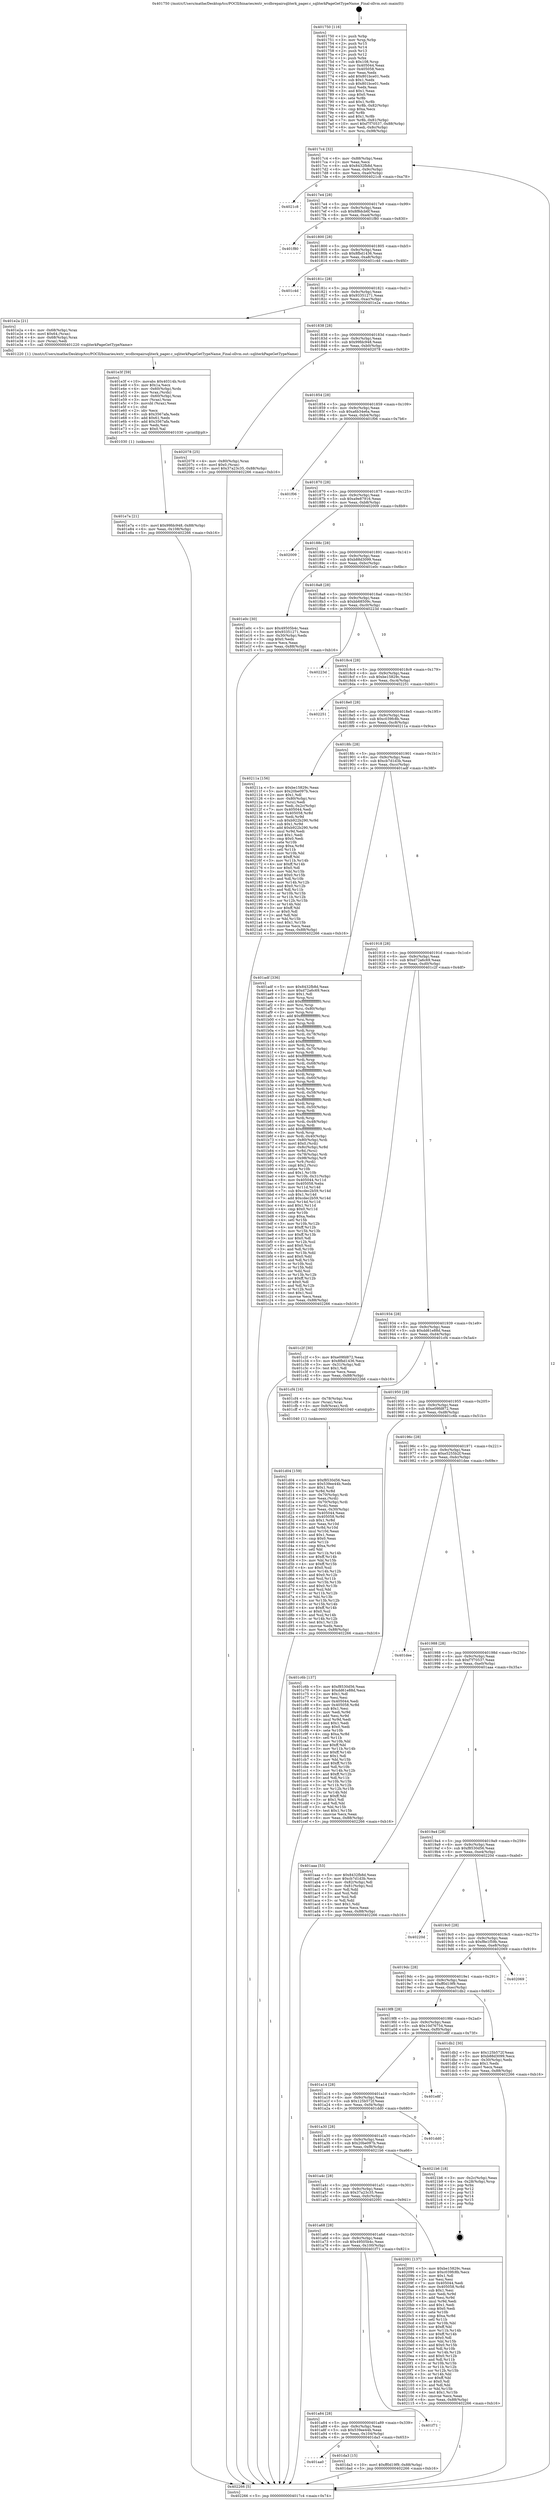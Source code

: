 digraph "0x401750" {
  label = "0x401750 (/mnt/c/Users/mathe/Desktop/tcc/POCII/binaries/extr_wcdbrepairsqliterk_pager.c_sqliterkPageGetTypeName_Final-ollvm.out::main(0))"
  labelloc = "t"
  node[shape=record]

  Entry [label="",width=0.3,height=0.3,shape=circle,fillcolor=black,style=filled]
  "0x4017c4" [label="{
     0x4017c4 [32]\l
     | [instrs]\l
     &nbsp;&nbsp;0x4017c4 \<+6\>: mov -0x88(%rbp),%eax\l
     &nbsp;&nbsp;0x4017ca \<+2\>: mov %eax,%ecx\l
     &nbsp;&nbsp;0x4017cc \<+6\>: sub $0x8432fb8d,%ecx\l
     &nbsp;&nbsp;0x4017d2 \<+6\>: mov %eax,-0x9c(%rbp)\l
     &nbsp;&nbsp;0x4017d8 \<+6\>: mov %ecx,-0xa0(%rbp)\l
     &nbsp;&nbsp;0x4017de \<+6\>: je 00000000004021c8 \<main+0xa78\>\l
  }"]
  "0x4021c8" [label="{
     0x4021c8\l
  }", style=dashed]
  "0x4017e4" [label="{
     0x4017e4 [28]\l
     | [instrs]\l
     &nbsp;&nbsp;0x4017e4 \<+5\>: jmp 00000000004017e9 \<main+0x99\>\l
     &nbsp;&nbsp;0x4017e9 \<+6\>: mov -0x9c(%rbp),%eax\l
     &nbsp;&nbsp;0x4017ef \<+5\>: sub $0x8f8dcb6f,%eax\l
     &nbsp;&nbsp;0x4017f4 \<+6\>: mov %eax,-0xa4(%rbp)\l
     &nbsp;&nbsp;0x4017fa \<+6\>: je 0000000000401f80 \<main+0x830\>\l
  }"]
  Exit [label="",width=0.3,height=0.3,shape=circle,fillcolor=black,style=filled,peripheries=2]
  "0x401f80" [label="{
     0x401f80\l
  }", style=dashed]
  "0x401800" [label="{
     0x401800 [28]\l
     | [instrs]\l
     &nbsp;&nbsp;0x401800 \<+5\>: jmp 0000000000401805 \<main+0xb5\>\l
     &nbsp;&nbsp;0x401805 \<+6\>: mov -0x9c(%rbp),%eax\l
     &nbsp;&nbsp;0x40180b \<+5\>: sub $0x8fbd1436,%eax\l
     &nbsp;&nbsp;0x401810 \<+6\>: mov %eax,-0xa8(%rbp)\l
     &nbsp;&nbsp;0x401816 \<+6\>: je 0000000000401c4d \<main+0x4fd\>\l
  }"]
  "0x401e7a" [label="{
     0x401e7a [21]\l
     | [instrs]\l
     &nbsp;&nbsp;0x401e7a \<+10\>: movl $0x99fdc948,-0x88(%rbp)\l
     &nbsp;&nbsp;0x401e84 \<+6\>: mov %eax,-0x108(%rbp)\l
     &nbsp;&nbsp;0x401e8a \<+5\>: jmp 0000000000402266 \<main+0xb16\>\l
  }"]
  "0x401c4d" [label="{
     0x401c4d\l
  }", style=dashed]
  "0x40181c" [label="{
     0x40181c [28]\l
     | [instrs]\l
     &nbsp;&nbsp;0x40181c \<+5\>: jmp 0000000000401821 \<main+0xd1\>\l
     &nbsp;&nbsp;0x401821 \<+6\>: mov -0x9c(%rbp),%eax\l
     &nbsp;&nbsp;0x401827 \<+5\>: sub $0x93351271,%eax\l
     &nbsp;&nbsp;0x40182c \<+6\>: mov %eax,-0xac(%rbp)\l
     &nbsp;&nbsp;0x401832 \<+6\>: je 0000000000401e2a \<main+0x6da\>\l
  }"]
  "0x401e3f" [label="{
     0x401e3f [59]\l
     | [instrs]\l
     &nbsp;&nbsp;0x401e3f \<+10\>: movabs $0x40314b,%rdi\l
     &nbsp;&nbsp;0x401e49 \<+5\>: mov $0x1a,%ecx\l
     &nbsp;&nbsp;0x401e4e \<+4\>: mov -0x60(%rbp),%rdx\l
     &nbsp;&nbsp;0x401e52 \<+3\>: mov %rax,(%rdx)\l
     &nbsp;&nbsp;0x401e55 \<+4\>: mov -0x60(%rbp),%rax\l
     &nbsp;&nbsp;0x401e59 \<+3\>: mov (%rax),%rax\l
     &nbsp;&nbsp;0x401e5c \<+3\>: movsbl (%rax),%eax\l
     &nbsp;&nbsp;0x401e5f \<+1\>: cltd\l
     &nbsp;&nbsp;0x401e60 \<+2\>: idiv %ecx\l
     &nbsp;&nbsp;0x401e62 \<+6\>: sub $0x3567afa,%edx\l
     &nbsp;&nbsp;0x401e68 \<+3\>: add $0x61,%edx\l
     &nbsp;&nbsp;0x401e6b \<+6\>: add $0x3567afa,%edx\l
     &nbsp;&nbsp;0x401e71 \<+2\>: mov %edx,%esi\l
     &nbsp;&nbsp;0x401e73 \<+2\>: mov $0x0,%al\l
     &nbsp;&nbsp;0x401e75 \<+5\>: call 0000000000401030 \<printf@plt\>\l
     | [calls]\l
     &nbsp;&nbsp;0x401030 \{1\} (unknown)\l
  }"]
  "0x401e2a" [label="{
     0x401e2a [21]\l
     | [instrs]\l
     &nbsp;&nbsp;0x401e2a \<+4\>: mov -0x68(%rbp),%rax\l
     &nbsp;&nbsp;0x401e2e \<+6\>: movl $0x64,(%rax)\l
     &nbsp;&nbsp;0x401e34 \<+4\>: mov -0x68(%rbp),%rax\l
     &nbsp;&nbsp;0x401e38 \<+2\>: mov (%rax),%edi\l
     &nbsp;&nbsp;0x401e3a \<+5\>: call 0000000000401220 \<sqliterkPageGetTypeName\>\l
     | [calls]\l
     &nbsp;&nbsp;0x401220 \{1\} (/mnt/c/Users/mathe/Desktop/tcc/POCII/binaries/extr_wcdbrepairsqliterk_pager.c_sqliterkPageGetTypeName_Final-ollvm.out::sqliterkPageGetTypeName)\l
  }"]
  "0x401838" [label="{
     0x401838 [28]\l
     | [instrs]\l
     &nbsp;&nbsp;0x401838 \<+5\>: jmp 000000000040183d \<main+0xed\>\l
     &nbsp;&nbsp;0x40183d \<+6\>: mov -0x9c(%rbp),%eax\l
     &nbsp;&nbsp;0x401843 \<+5\>: sub $0x99fdc948,%eax\l
     &nbsp;&nbsp;0x401848 \<+6\>: mov %eax,-0xb0(%rbp)\l
     &nbsp;&nbsp;0x40184e \<+6\>: je 0000000000402078 \<main+0x928\>\l
  }"]
  "0x401aa0" [label="{
     0x401aa0\l
  }", style=dashed]
  "0x402078" [label="{
     0x402078 [25]\l
     | [instrs]\l
     &nbsp;&nbsp;0x402078 \<+4\>: mov -0x80(%rbp),%rax\l
     &nbsp;&nbsp;0x40207c \<+6\>: movl $0x0,(%rax)\l
     &nbsp;&nbsp;0x402082 \<+10\>: movl $0x37a23c35,-0x88(%rbp)\l
     &nbsp;&nbsp;0x40208c \<+5\>: jmp 0000000000402266 \<main+0xb16\>\l
  }"]
  "0x401854" [label="{
     0x401854 [28]\l
     | [instrs]\l
     &nbsp;&nbsp;0x401854 \<+5\>: jmp 0000000000401859 \<main+0x109\>\l
     &nbsp;&nbsp;0x401859 \<+6\>: mov -0x9c(%rbp),%eax\l
     &nbsp;&nbsp;0x40185f \<+5\>: sub $0xa6b34e6a,%eax\l
     &nbsp;&nbsp;0x401864 \<+6\>: mov %eax,-0xb4(%rbp)\l
     &nbsp;&nbsp;0x40186a \<+6\>: je 0000000000401f06 \<main+0x7b6\>\l
  }"]
  "0x401da3" [label="{
     0x401da3 [15]\l
     | [instrs]\l
     &nbsp;&nbsp;0x401da3 \<+10\>: movl $0xff0d19f9,-0x88(%rbp)\l
     &nbsp;&nbsp;0x401dad \<+5\>: jmp 0000000000402266 \<main+0xb16\>\l
  }"]
  "0x401f06" [label="{
     0x401f06\l
  }", style=dashed]
  "0x401870" [label="{
     0x401870 [28]\l
     | [instrs]\l
     &nbsp;&nbsp;0x401870 \<+5\>: jmp 0000000000401875 \<main+0x125\>\l
     &nbsp;&nbsp;0x401875 \<+6\>: mov -0x9c(%rbp),%eax\l
     &nbsp;&nbsp;0x40187b \<+5\>: sub $0xa9e87916,%eax\l
     &nbsp;&nbsp;0x401880 \<+6\>: mov %eax,-0xb8(%rbp)\l
     &nbsp;&nbsp;0x401886 \<+6\>: je 0000000000402009 \<main+0x8b9\>\l
  }"]
  "0x401a84" [label="{
     0x401a84 [28]\l
     | [instrs]\l
     &nbsp;&nbsp;0x401a84 \<+5\>: jmp 0000000000401a89 \<main+0x339\>\l
     &nbsp;&nbsp;0x401a89 \<+6\>: mov -0x9c(%rbp),%eax\l
     &nbsp;&nbsp;0x401a8f \<+5\>: sub $0x539ee44b,%eax\l
     &nbsp;&nbsp;0x401a94 \<+6\>: mov %eax,-0x104(%rbp)\l
     &nbsp;&nbsp;0x401a9a \<+6\>: je 0000000000401da3 \<main+0x653\>\l
  }"]
  "0x402009" [label="{
     0x402009\l
  }", style=dashed]
  "0x40188c" [label="{
     0x40188c [28]\l
     | [instrs]\l
     &nbsp;&nbsp;0x40188c \<+5\>: jmp 0000000000401891 \<main+0x141\>\l
     &nbsp;&nbsp;0x401891 \<+6\>: mov -0x9c(%rbp),%eax\l
     &nbsp;&nbsp;0x401897 \<+5\>: sub $0xb88d3099,%eax\l
     &nbsp;&nbsp;0x40189c \<+6\>: mov %eax,-0xbc(%rbp)\l
     &nbsp;&nbsp;0x4018a2 \<+6\>: je 0000000000401e0c \<main+0x6bc\>\l
  }"]
  "0x401f71" [label="{
     0x401f71\l
  }", style=dashed]
  "0x401e0c" [label="{
     0x401e0c [30]\l
     | [instrs]\l
     &nbsp;&nbsp;0x401e0c \<+5\>: mov $0x49505b4c,%eax\l
     &nbsp;&nbsp;0x401e11 \<+5\>: mov $0x93351271,%ecx\l
     &nbsp;&nbsp;0x401e16 \<+3\>: mov -0x30(%rbp),%edx\l
     &nbsp;&nbsp;0x401e19 \<+3\>: cmp $0x0,%edx\l
     &nbsp;&nbsp;0x401e1c \<+3\>: cmove %ecx,%eax\l
     &nbsp;&nbsp;0x401e1f \<+6\>: mov %eax,-0x88(%rbp)\l
     &nbsp;&nbsp;0x401e25 \<+5\>: jmp 0000000000402266 \<main+0xb16\>\l
  }"]
  "0x4018a8" [label="{
     0x4018a8 [28]\l
     | [instrs]\l
     &nbsp;&nbsp;0x4018a8 \<+5\>: jmp 00000000004018ad \<main+0x15d\>\l
     &nbsp;&nbsp;0x4018ad \<+6\>: mov -0x9c(%rbp),%eax\l
     &nbsp;&nbsp;0x4018b3 \<+5\>: sub $0xbb68509c,%eax\l
     &nbsp;&nbsp;0x4018b8 \<+6\>: mov %eax,-0xc0(%rbp)\l
     &nbsp;&nbsp;0x4018be \<+6\>: je 000000000040223d \<main+0xaed\>\l
  }"]
  "0x401a68" [label="{
     0x401a68 [28]\l
     | [instrs]\l
     &nbsp;&nbsp;0x401a68 \<+5\>: jmp 0000000000401a6d \<main+0x31d\>\l
     &nbsp;&nbsp;0x401a6d \<+6\>: mov -0x9c(%rbp),%eax\l
     &nbsp;&nbsp;0x401a73 \<+5\>: sub $0x49505b4c,%eax\l
     &nbsp;&nbsp;0x401a78 \<+6\>: mov %eax,-0x100(%rbp)\l
     &nbsp;&nbsp;0x401a7e \<+6\>: je 0000000000401f71 \<main+0x821\>\l
  }"]
  "0x40223d" [label="{
     0x40223d\l
  }", style=dashed]
  "0x4018c4" [label="{
     0x4018c4 [28]\l
     | [instrs]\l
     &nbsp;&nbsp;0x4018c4 \<+5\>: jmp 00000000004018c9 \<main+0x179\>\l
     &nbsp;&nbsp;0x4018c9 \<+6\>: mov -0x9c(%rbp),%eax\l
     &nbsp;&nbsp;0x4018cf \<+5\>: sub $0xbe15829c,%eax\l
     &nbsp;&nbsp;0x4018d4 \<+6\>: mov %eax,-0xc4(%rbp)\l
     &nbsp;&nbsp;0x4018da \<+6\>: je 0000000000402251 \<main+0xb01\>\l
  }"]
  "0x402091" [label="{
     0x402091 [137]\l
     | [instrs]\l
     &nbsp;&nbsp;0x402091 \<+5\>: mov $0xbe15829c,%eax\l
     &nbsp;&nbsp;0x402096 \<+5\>: mov $0xc039fc8b,%ecx\l
     &nbsp;&nbsp;0x40209b \<+2\>: mov $0x1,%dl\l
     &nbsp;&nbsp;0x40209d \<+2\>: xor %esi,%esi\l
     &nbsp;&nbsp;0x40209f \<+7\>: mov 0x405044,%edi\l
     &nbsp;&nbsp;0x4020a6 \<+8\>: mov 0x405058,%r8d\l
     &nbsp;&nbsp;0x4020ae \<+3\>: sub $0x1,%esi\l
     &nbsp;&nbsp;0x4020b1 \<+3\>: mov %edi,%r9d\l
     &nbsp;&nbsp;0x4020b4 \<+3\>: add %esi,%r9d\l
     &nbsp;&nbsp;0x4020b7 \<+4\>: imul %r9d,%edi\l
     &nbsp;&nbsp;0x4020bb \<+3\>: and $0x1,%edi\l
     &nbsp;&nbsp;0x4020be \<+3\>: cmp $0x0,%edi\l
     &nbsp;&nbsp;0x4020c1 \<+4\>: sete %r10b\l
     &nbsp;&nbsp;0x4020c5 \<+4\>: cmp $0xa,%r8d\l
     &nbsp;&nbsp;0x4020c9 \<+4\>: setl %r11b\l
     &nbsp;&nbsp;0x4020cd \<+3\>: mov %r10b,%bl\l
     &nbsp;&nbsp;0x4020d0 \<+3\>: xor $0xff,%bl\l
     &nbsp;&nbsp;0x4020d3 \<+3\>: mov %r11b,%r14b\l
     &nbsp;&nbsp;0x4020d6 \<+4\>: xor $0xff,%r14b\l
     &nbsp;&nbsp;0x4020da \<+3\>: xor $0x0,%dl\l
     &nbsp;&nbsp;0x4020dd \<+3\>: mov %bl,%r15b\l
     &nbsp;&nbsp;0x4020e0 \<+4\>: and $0x0,%r15b\l
     &nbsp;&nbsp;0x4020e4 \<+3\>: and %dl,%r10b\l
     &nbsp;&nbsp;0x4020e7 \<+3\>: mov %r14b,%r12b\l
     &nbsp;&nbsp;0x4020ea \<+4\>: and $0x0,%r12b\l
     &nbsp;&nbsp;0x4020ee \<+3\>: and %dl,%r11b\l
     &nbsp;&nbsp;0x4020f1 \<+3\>: or %r10b,%r15b\l
     &nbsp;&nbsp;0x4020f4 \<+3\>: or %r11b,%r12b\l
     &nbsp;&nbsp;0x4020f7 \<+3\>: xor %r12b,%r15b\l
     &nbsp;&nbsp;0x4020fa \<+3\>: or %r14b,%bl\l
     &nbsp;&nbsp;0x4020fd \<+3\>: xor $0xff,%bl\l
     &nbsp;&nbsp;0x402100 \<+3\>: or $0x0,%dl\l
     &nbsp;&nbsp;0x402103 \<+2\>: and %dl,%bl\l
     &nbsp;&nbsp;0x402105 \<+3\>: or %bl,%r15b\l
     &nbsp;&nbsp;0x402108 \<+4\>: test $0x1,%r15b\l
     &nbsp;&nbsp;0x40210c \<+3\>: cmovne %ecx,%eax\l
     &nbsp;&nbsp;0x40210f \<+6\>: mov %eax,-0x88(%rbp)\l
     &nbsp;&nbsp;0x402115 \<+5\>: jmp 0000000000402266 \<main+0xb16\>\l
  }"]
  "0x402251" [label="{
     0x402251\l
  }", style=dashed]
  "0x4018e0" [label="{
     0x4018e0 [28]\l
     | [instrs]\l
     &nbsp;&nbsp;0x4018e0 \<+5\>: jmp 00000000004018e5 \<main+0x195\>\l
     &nbsp;&nbsp;0x4018e5 \<+6\>: mov -0x9c(%rbp),%eax\l
     &nbsp;&nbsp;0x4018eb \<+5\>: sub $0xc039fc8b,%eax\l
     &nbsp;&nbsp;0x4018f0 \<+6\>: mov %eax,-0xc8(%rbp)\l
     &nbsp;&nbsp;0x4018f6 \<+6\>: je 000000000040211a \<main+0x9ca\>\l
  }"]
  "0x401a4c" [label="{
     0x401a4c [28]\l
     | [instrs]\l
     &nbsp;&nbsp;0x401a4c \<+5\>: jmp 0000000000401a51 \<main+0x301\>\l
     &nbsp;&nbsp;0x401a51 \<+6\>: mov -0x9c(%rbp),%eax\l
     &nbsp;&nbsp;0x401a57 \<+5\>: sub $0x37a23c35,%eax\l
     &nbsp;&nbsp;0x401a5c \<+6\>: mov %eax,-0xfc(%rbp)\l
     &nbsp;&nbsp;0x401a62 \<+6\>: je 0000000000402091 \<main+0x941\>\l
  }"]
  "0x40211a" [label="{
     0x40211a [156]\l
     | [instrs]\l
     &nbsp;&nbsp;0x40211a \<+5\>: mov $0xbe15829c,%eax\l
     &nbsp;&nbsp;0x40211f \<+5\>: mov $0x20be097b,%ecx\l
     &nbsp;&nbsp;0x402124 \<+2\>: mov $0x1,%dl\l
     &nbsp;&nbsp;0x402126 \<+4\>: mov -0x80(%rbp),%rsi\l
     &nbsp;&nbsp;0x40212a \<+2\>: mov (%rsi),%edi\l
     &nbsp;&nbsp;0x40212c \<+3\>: mov %edi,-0x2c(%rbp)\l
     &nbsp;&nbsp;0x40212f \<+7\>: mov 0x405044,%edi\l
     &nbsp;&nbsp;0x402136 \<+8\>: mov 0x405058,%r8d\l
     &nbsp;&nbsp;0x40213e \<+3\>: mov %edi,%r9d\l
     &nbsp;&nbsp;0x402141 \<+7\>: sub $0xb922b290,%r9d\l
     &nbsp;&nbsp;0x402148 \<+4\>: sub $0x1,%r9d\l
     &nbsp;&nbsp;0x40214c \<+7\>: add $0xb922b290,%r9d\l
     &nbsp;&nbsp;0x402153 \<+4\>: imul %r9d,%edi\l
     &nbsp;&nbsp;0x402157 \<+3\>: and $0x1,%edi\l
     &nbsp;&nbsp;0x40215a \<+3\>: cmp $0x0,%edi\l
     &nbsp;&nbsp;0x40215d \<+4\>: sete %r10b\l
     &nbsp;&nbsp;0x402161 \<+4\>: cmp $0xa,%r8d\l
     &nbsp;&nbsp;0x402165 \<+4\>: setl %r11b\l
     &nbsp;&nbsp;0x402169 \<+3\>: mov %r10b,%bl\l
     &nbsp;&nbsp;0x40216c \<+3\>: xor $0xff,%bl\l
     &nbsp;&nbsp;0x40216f \<+3\>: mov %r11b,%r14b\l
     &nbsp;&nbsp;0x402172 \<+4\>: xor $0xff,%r14b\l
     &nbsp;&nbsp;0x402176 \<+3\>: xor $0x0,%dl\l
     &nbsp;&nbsp;0x402179 \<+3\>: mov %bl,%r15b\l
     &nbsp;&nbsp;0x40217c \<+4\>: and $0x0,%r15b\l
     &nbsp;&nbsp;0x402180 \<+3\>: and %dl,%r10b\l
     &nbsp;&nbsp;0x402183 \<+3\>: mov %r14b,%r12b\l
     &nbsp;&nbsp;0x402186 \<+4\>: and $0x0,%r12b\l
     &nbsp;&nbsp;0x40218a \<+3\>: and %dl,%r11b\l
     &nbsp;&nbsp;0x40218d \<+3\>: or %r10b,%r15b\l
     &nbsp;&nbsp;0x402190 \<+3\>: or %r11b,%r12b\l
     &nbsp;&nbsp;0x402193 \<+3\>: xor %r12b,%r15b\l
     &nbsp;&nbsp;0x402196 \<+3\>: or %r14b,%bl\l
     &nbsp;&nbsp;0x402199 \<+3\>: xor $0xff,%bl\l
     &nbsp;&nbsp;0x40219c \<+3\>: or $0x0,%dl\l
     &nbsp;&nbsp;0x40219f \<+2\>: and %dl,%bl\l
     &nbsp;&nbsp;0x4021a1 \<+3\>: or %bl,%r15b\l
     &nbsp;&nbsp;0x4021a4 \<+4\>: test $0x1,%r15b\l
     &nbsp;&nbsp;0x4021a8 \<+3\>: cmovne %ecx,%eax\l
     &nbsp;&nbsp;0x4021ab \<+6\>: mov %eax,-0x88(%rbp)\l
     &nbsp;&nbsp;0x4021b1 \<+5\>: jmp 0000000000402266 \<main+0xb16\>\l
  }"]
  "0x4018fc" [label="{
     0x4018fc [28]\l
     | [instrs]\l
     &nbsp;&nbsp;0x4018fc \<+5\>: jmp 0000000000401901 \<main+0x1b1\>\l
     &nbsp;&nbsp;0x401901 \<+6\>: mov -0x9c(%rbp),%eax\l
     &nbsp;&nbsp;0x401907 \<+5\>: sub $0xcb7d1d3b,%eax\l
     &nbsp;&nbsp;0x40190c \<+6\>: mov %eax,-0xcc(%rbp)\l
     &nbsp;&nbsp;0x401912 \<+6\>: je 0000000000401adf \<main+0x38f\>\l
  }"]
  "0x4021b6" [label="{
     0x4021b6 [18]\l
     | [instrs]\l
     &nbsp;&nbsp;0x4021b6 \<+3\>: mov -0x2c(%rbp),%eax\l
     &nbsp;&nbsp;0x4021b9 \<+4\>: lea -0x28(%rbp),%rsp\l
     &nbsp;&nbsp;0x4021bd \<+1\>: pop %rbx\l
     &nbsp;&nbsp;0x4021be \<+2\>: pop %r12\l
     &nbsp;&nbsp;0x4021c0 \<+2\>: pop %r13\l
     &nbsp;&nbsp;0x4021c2 \<+2\>: pop %r14\l
     &nbsp;&nbsp;0x4021c4 \<+2\>: pop %r15\l
     &nbsp;&nbsp;0x4021c6 \<+1\>: pop %rbp\l
     &nbsp;&nbsp;0x4021c7 \<+1\>: ret\l
  }"]
  "0x401adf" [label="{
     0x401adf [336]\l
     | [instrs]\l
     &nbsp;&nbsp;0x401adf \<+5\>: mov $0x8432fb8d,%eax\l
     &nbsp;&nbsp;0x401ae4 \<+5\>: mov $0xd72a6c69,%ecx\l
     &nbsp;&nbsp;0x401ae9 \<+2\>: mov $0x1,%dl\l
     &nbsp;&nbsp;0x401aeb \<+3\>: mov %rsp,%rsi\l
     &nbsp;&nbsp;0x401aee \<+4\>: add $0xfffffffffffffff0,%rsi\l
     &nbsp;&nbsp;0x401af2 \<+3\>: mov %rsi,%rsp\l
     &nbsp;&nbsp;0x401af5 \<+4\>: mov %rsi,-0x80(%rbp)\l
     &nbsp;&nbsp;0x401af9 \<+3\>: mov %rsp,%rsi\l
     &nbsp;&nbsp;0x401afc \<+4\>: add $0xfffffffffffffff0,%rsi\l
     &nbsp;&nbsp;0x401b00 \<+3\>: mov %rsi,%rsp\l
     &nbsp;&nbsp;0x401b03 \<+3\>: mov %rsp,%rdi\l
     &nbsp;&nbsp;0x401b06 \<+4\>: add $0xfffffffffffffff0,%rdi\l
     &nbsp;&nbsp;0x401b0a \<+3\>: mov %rdi,%rsp\l
     &nbsp;&nbsp;0x401b0d \<+4\>: mov %rdi,-0x78(%rbp)\l
     &nbsp;&nbsp;0x401b11 \<+3\>: mov %rsp,%rdi\l
     &nbsp;&nbsp;0x401b14 \<+4\>: add $0xfffffffffffffff0,%rdi\l
     &nbsp;&nbsp;0x401b18 \<+3\>: mov %rdi,%rsp\l
     &nbsp;&nbsp;0x401b1b \<+4\>: mov %rdi,-0x70(%rbp)\l
     &nbsp;&nbsp;0x401b1f \<+3\>: mov %rsp,%rdi\l
     &nbsp;&nbsp;0x401b22 \<+4\>: add $0xfffffffffffffff0,%rdi\l
     &nbsp;&nbsp;0x401b26 \<+3\>: mov %rdi,%rsp\l
     &nbsp;&nbsp;0x401b29 \<+4\>: mov %rdi,-0x68(%rbp)\l
     &nbsp;&nbsp;0x401b2d \<+3\>: mov %rsp,%rdi\l
     &nbsp;&nbsp;0x401b30 \<+4\>: add $0xfffffffffffffff0,%rdi\l
     &nbsp;&nbsp;0x401b34 \<+3\>: mov %rdi,%rsp\l
     &nbsp;&nbsp;0x401b37 \<+4\>: mov %rdi,-0x60(%rbp)\l
     &nbsp;&nbsp;0x401b3b \<+3\>: mov %rsp,%rdi\l
     &nbsp;&nbsp;0x401b3e \<+4\>: add $0xfffffffffffffff0,%rdi\l
     &nbsp;&nbsp;0x401b42 \<+3\>: mov %rdi,%rsp\l
     &nbsp;&nbsp;0x401b45 \<+4\>: mov %rdi,-0x58(%rbp)\l
     &nbsp;&nbsp;0x401b49 \<+3\>: mov %rsp,%rdi\l
     &nbsp;&nbsp;0x401b4c \<+4\>: add $0xfffffffffffffff0,%rdi\l
     &nbsp;&nbsp;0x401b50 \<+3\>: mov %rdi,%rsp\l
     &nbsp;&nbsp;0x401b53 \<+4\>: mov %rdi,-0x50(%rbp)\l
     &nbsp;&nbsp;0x401b57 \<+3\>: mov %rsp,%rdi\l
     &nbsp;&nbsp;0x401b5a \<+4\>: add $0xfffffffffffffff0,%rdi\l
     &nbsp;&nbsp;0x401b5e \<+3\>: mov %rdi,%rsp\l
     &nbsp;&nbsp;0x401b61 \<+4\>: mov %rdi,-0x48(%rbp)\l
     &nbsp;&nbsp;0x401b65 \<+3\>: mov %rsp,%rdi\l
     &nbsp;&nbsp;0x401b68 \<+4\>: add $0xfffffffffffffff0,%rdi\l
     &nbsp;&nbsp;0x401b6c \<+3\>: mov %rdi,%rsp\l
     &nbsp;&nbsp;0x401b6f \<+4\>: mov %rdi,-0x40(%rbp)\l
     &nbsp;&nbsp;0x401b73 \<+4\>: mov -0x80(%rbp),%rdi\l
     &nbsp;&nbsp;0x401b77 \<+6\>: movl $0x0,(%rdi)\l
     &nbsp;&nbsp;0x401b7d \<+7\>: mov -0x8c(%rbp),%r8d\l
     &nbsp;&nbsp;0x401b84 \<+3\>: mov %r8d,(%rsi)\l
     &nbsp;&nbsp;0x401b87 \<+4\>: mov -0x78(%rbp),%rdi\l
     &nbsp;&nbsp;0x401b8b \<+7\>: mov -0x98(%rbp),%r9\l
     &nbsp;&nbsp;0x401b92 \<+3\>: mov %r9,(%rdi)\l
     &nbsp;&nbsp;0x401b95 \<+3\>: cmpl $0x2,(%rsi)\l
     &nbsp;&nbsp;0x401b98 \<+4\>: setne %r10b\l
     &nbsp;&nbsp;0x401b9c \<+4\>: and $0x1,%r10b\l
     &nbsp;&nbsp;0x401ba0 \<+4\>: mov %r10b,-0x31(%rbp)\l
     &nbsp;&nbsp;0x401ba4 \<+8\>: mov 0x405044,%r11d\l
     &nbsp;&nbsp;0x401bac \<+7\>: mov 0x405058,%ebx\l
     &nbsp;&nbsp;0x401bb3 \<+3\>: mov %r11d,%r14d\l
     &nbsp;&nbsp;0x401bb6 \<+7\>: sub $0xcdec2b59,%r14d\l
     &nbsp;&nbsp;0x401bbd \<+4\>: sub $0x1,%r14d\l
     &nbsp;&nbsp;0x401bc1 \<+7\>: add $0xcdec2b59,%r14d\l
     &nbsp;&nbsp;0x401bc8 \<+4\>: imul %r14d,%r11d\l
     &nbsp;&nbsp;0x401bcc \<+4\>: and $0x1,%r11d\l
     &nbsp;&nbsp;0x401bd0 \<+4\>: cmp $0x0,%r11d\l
     &nbsp;&nbsp;0x401bd4 \<+4\>: sete %r10b\l
     &nbsp;&nbsp;0x401bd8 \<+3\>: cmp $0xa,%ebx\l
     &nbsp;&nbsp;0x401bdb \<+4\>: setl %r15b\l
     &nbsp;&nbsp;0x401bdf \<+3\>: mov %r10b,%r12b\l
     &nbsp;&nbsp;0x401be2 \<+4\>: xor $0xff,%r12b\l
     &nbsp;&nbsp;0x401be6 \<+3\>: mov %r15b,%r13b\l
     &nbsp;&nbsp;0x401be9 \<+4\>: xor $0xff,%r13b\l
     &nbsp;&nbsp;0x401bed \<+3\>: xor $0x0,%dl\l
     &nbsp;&nbsp;0x401bf0 \<+3\>: mov %r12b,%sil\l
     &nbsp;&nbsp;0x401bf3 \<+4\>: and $0x0,%sil\l
     &nbsp;&nbsp;0x401bf7 \<+3\>: and %dl,%r10b\l
     &nbsp;&nbsp;0x401bfa \<+3\>: mov %r13b,%dil\l
     &nbsp;&nbsp;0x401bfd \<+4\>: and $0x0,%dil\l
     &nbsp;&nbsp;0x401c01 \<+3\>: and %dl,%r15b\l
     &nbsp;&nbsp;0x401c04 \<+3\>: or %r10b,%sil\l
     &nbsp;&nbsp;0x401c07 \<+3\>: or %r15b,%dil\l
     &nbsp;&nbsp;0x401c0a \<+3\>: xor %dil,%sil\l
     &nbsp;&nbsp;0x401c0d \<+3\>: or %r13b,%r12b\l
     &nbsp;&nbsp;0x401c10 \<+4\>: xor $0xff,%r12b\l
     &nbsp;&nbsp;0x401c14 \<+3\>: or $0x0,%dl\l
     &nbsp;&nbsp;0x401c17 \<+3\>: and %dl,%r12b\l
     &nbsp;&nbsp;0x401c1a \<+3\>: or %r12b,%sil\l
     &nbsp;&nbsp;0x401c1d \<+4\>: test $0x1,%sil\l
     &nbsp;&nbsp;0x401c21 \<+3\>: cmovne %ecx,%eax\l
     &nbsp;&nbsp;0x401c24 \<+6\>: mov %eax,-0x88(%rbp)\l
     &nbsp;&nbsp;0x401c2a \<+5\>: jmp 0000000000402266 \<main+0xb16\>\l
  }"]
  "0x401918" [label="{
     0x401918 [28]\l
     | [instrs]\l
     &nbsp;&nbsp;0x401918 \<+5\>: jmp 000000000040191d \<main+0x1cd\>\l
     &nbsp;&nbsp;0x40191d \<+6\>: mov -0x9c(%rbp),%eax\l
     &nbsp;&nbsp;0x401923 \<+5\>: sub $0xd72a6c69,%eax\l
     &nbsp;&nbsp;0x401928 \<+6\>: mov %eax,-0xd0(%rbp)\l
     &nbsp;&nbsp;0x40192e \<+6\>: je 0000000000401c2f \<main+0x4df\>\l
  }"]
  "0x401a30" [label="{
     0x401a30 [28]\l
     | [instrs]\l
     &nbsp;&nbsp;0x401a30 \<+5\>: jmp 0000000000401a35 \<main+0x2e5\>\l
     &nbsp;&nbsp;0x401a35 \<+6\>: mov -0x9c(%rbp),%eax\l
     &nbsp;&nbsp;0x401a3b \<+5\>: sub $0x20be097b,%eax\l
     &nbsp;&nbsp;0x401a40 \<+6\>: mov %eax,-0xf8(%rbp)\l
     &nbsp;&nbsp;0x401a46 \<+6\>: je 00000000004021b6 \<main+0xa66\>\l
  }"]
  "0x401c2f" [label="{
     0x401c2f [30]\l
     | [instrs]\l
     &nbsp;&nbsp;0x401c2f \<+5\>: mov $0xe09fd872,%eax\l
     &nbsp;&nbsp;0x401c34 \<+5\>: mov $0x8fbd1436,%ecx\l
     &nbsp;&nbsp;0x401c39 \<+3\>: mov -0x31(%rbp),%dl\l
     &nbsp;&nbsp;0x401c3c \<+3\>: test $0x1,%dl\l
     &nbsp;&nbsp;0x401c3f \<+3\>: cmovne %ecx,%eax\l
     &nbsp;&nbsp;0x401c42 \<+6\>: mov %eax,-0x88(%rbp)\l
     &nbsp;&nbsp;0x401c48 \<+5\>: jmp 0000000000402266 \<main+0xb16\>\l
  }"]
  "0x401934" [label="{
     0x401934 [28]\l
     | [instrs]\l
     &nbsp;&nbsp;0x401934 \<+5\>: jmp 0000000000401939 \<main+0x1e9\>\l
     &nbsp;&nbsp;0x401939 \<+6\>: mov -0x9c(%rbp),%eax\l
     &nbsp;&nbsp;0x40193f \<+5\>: sub $0xdd61e88d,%eax\l
     &nbsp;&nbsp;0x401944 \<+6\>: mov %eax,-0xd4(%rbp)\l
     &nbsp;&nbsp;0x40194a \<+6\>: je 0000000000401cf4 \<main+0x5a4\>\l
  }"]
  "0x401dd0" [label="{
     0x401dd0\l
  }", style=dashed]
  "0x401cf4" [label="{
     0x401cf4 [16]\l
     | [instrs]\l
     &nbsp;&nbsp;0x401cf4 \<+4\>: mov -0x78(%rbp),%rax\l
     &nbsp;&nbsp;0x401cf8 \<+3\>: mov (%rax),%rax\l
     &nbsp;&nbsp;0x401cfb \<+4\>: mov 0x8(%rax),%rdi\l
     &nbsp;&nbsp;0x401cff \<+5\>: call 0000000000401040 \<atoi@plt\>\l
     | [calls]\l
     &nbsp;&nbsp;0x401040 \{1\} (unknown)\l
  }"]
  "0x401950" [label="{
     0x401950 [28]\l
     | [instrs]\l
     &nbsp;&nbsp;0x401950 \<+5\>: jmp 0000000000401955 \<main+0x205\>\l
     &nbsp;&nbsp;0x401955 \<+6\>: mov -0x9c(%rbp),%eax\l
     &nbsp;&nbsp;0x40195b \<+5\>: sub $0xe09fd872,%eax\l
     &nbsp;&nbsp;0x401960 \<+6\>: mov %eax,-0xd8(%rbp)\l
     &nbsp;&nbsp;0x401966 \<+6\>: je 0000000000401c6b \<main+0x51b\>\l
  }"]
  "0x401a14" [label="{
     0x401a14 [28]\l
     | [instrs]\l
     &nbsp;&nbsp;0x401a14 \<+5\>: jmp 0000000000401a19 \<main+0x2c9\>\l
     &nbsp;&nbsp;0x401a19 \<+6\>: mov -0x9c(%rbp),%eax\l
     &nbsp;&nbsp;0x401a1f \<+5\>: sub $0x125b572f,%eax\l
     &nbsp;&nbsp;0x401a24 \<+6\>: mov %eax,-0xf4(%rbp)\l
     &nbsp;&nbsp;0x401a2a \<+6\>: je 0000000000401dd0 \<main+0x680\>\l
  }"]
  "0x401c6b" [label="{
     0x401c6b [137]\l
     | [instrs]\l
     &nbsp;&nbsp;0x401c6b \<+5\>: mov $0xf8530d56,%eax\l
     &nbsp;&nbsp;0x401c70 \<+5\>: mov $0xdd61e88d,%ecx\l
     &nbsp;&nbsp;0x401c75 \<+2\>: mov $0x1,%dl\l
     &nbsp;&nbsp;0x401c77 \<+2\>: xor %esi,%esi\l
     &nbsp;&nbsp;0x401c79 \<+7\>: mov 0x405044,%edi\l
     &nbsp;&nbsp;0x401c80 \<+8\>: mov 0x405058,%r8d\l
     &nbsp;&nbsp;0x401c88 \<+3\>: sub $0x1,%esi\l
     &nbsp;&nbsp;0x401c8b \<+3\>: mov %edi,%r9d\l
     &nbsp;&nbsp;0x401c8e \<+3\>: add %esi,%r9d\l
     &nbsp;&nbsp;0x401c91 \<+4\>: imul %r9d,%edi\l
     &nbsp;&nbsp;0x401c95 \<+3\>: and $0x1,%edi\l
     &nbsp;&nbsp;0x401c98 \<+3\>: cmp $0x0,%edi\l
     &nbsp;&nbsp;0x401c9b \<+4\>: sete %r10b\l
     &nbsp;&nbsp;0x401c9f \<+4\>: cmp $0xa,%r8d\l
     &nbsp;&nbsp;0x401ca3 \<+4\>: setl %r11b\l
     &nbsp;&nbsp;0x401ca7 \<+3\>: mov %r10b,%bl\l
     &nbsp;&nbsp;0x401caa \<+3\>: xor $0xff,%bl\l
     &nbsp;&nbsp;0x401cad \<+3\>: mov %r11b,%r14b\l
     &nbsp;&nbsp;0x401cb0 \<+4\>: xor $0xff,%r14b\l
     &nbsp;&nbsp;0x401cb4 \<+3\>: xor $0x1,%dl\l
     &nbsp;&nbsp;0x401cb7 \<+3\>: mov %bl,%r15b\l
     &nbsp;&nbsp;0x401cba \<+4\>: and $0xff,%r15b\l
     &nbsp;&nbsp;0x401cbe \<+3\>: and %dl,%r10b\l
     &nbsp;&nbsp;0x401cc1 \<+3\>: mov %r14b,%r12b\l
     &nbsp;&nbsp;0x401cc4 \<+4\>: and $0xff,%r12b\l
     &nbsp;&nbsp;0x401cc8 \<+3\>: and %dl,%r11b\l
     &nbsp;&nbsp;0x401ccb \<+3\>: or %r10b,%r15b\l
     &nbsp;&nbsp;0x401cce \<+3\>: or %r11b,%r12b\l
     &nbsp;&nbsp;0x401cd1 \<+3\>: xor %r12b,%r15b\l
     &nbsp;&nbsp;0x401cd4 \<+3\>: or %r14b,%bl\l
     &nbsp;&nbsp;0x401cd7 \<+3\>: xor $0xff,%bl\l
     &nbsp;&nbsp;0x401cda \<+3\>: or $0x1,%dl\l
     &nbsp;&nbsp;0x401cdd \<+2\>: and %dl,%bl\l
     &nbsp;&nbsp;0x401cdf \<+3\>: or %bl,%r15b\l
     &nbsp;&nbsp;0x401ce2 \<+4\>: test $0x1,%r15b\l
     &nbsp;&nbsp;0x401ce6 \<+3\>: cmovne %ecx,%eax\l
     &nbsp;&nbsp;0x401ce9 \<+6\>: mov %eax,-0x88(%rbp)\l
     &nbsp;&nbsp;0x401cef \<+5\>: jmp 0000000000402266 \<main+0xb16\>\l
  }"]
  "0x40196c" [label="{
     0x40196c [28]\l
     | [instrs]\l
     &nbsp;&nbsp;0x40196c \<+5\>: jmp 0000000000401971 \<main+0x221\>\l
     &nbsp;&nbsp;0x401971 \<+6\>: mov -0x9c(%rbp),%eax\l
     &nbsp;&nbsp;0x401977 \<+5\>: sub $0xe5255b2f,%eax\l
     &nbsp;&nbsp;0x40197c \<+6\>: mov %eax,-0xdc(%rbp)\l
     &nbsp;&nbsp;0x401982 \<+6\>: je 0000000000401dee \<main+0x69e\>\l
  }"]
  "0x401e8f" [label="{
     0x401e8f\l
  }", style=dashed]
  "0x401dee" [label="{
     0x401dee\l
  }", style=dashed]
  "0x401988" [label="{
     0x401988 [28]\l
     | [instrs]\l
     &nbsp;&nbsp;0x401988 \<+5\>: jmp 000000000040198d \<main+0x23d\>\l
     &nbsp;&nbsp;0x40198d \<+6\>: mov -0x9c(%rbp),%eax\l
     &nbsp;&nbsp;0x401993 \<+5\>: sub $0xf7f70537,%eax\l
     &nbsp;&nbsp;0x401998 \<+6\>: mov %eax,-0xe0(%rbp)\l
     &nbsp;&nbsp;0x40199e \<+6\>: je 0000000000401aaa \<main+0x35a\>\l
  }"]
  "0x4019f8" [label="{
     0x4019f8 [28]\l
     | [instrs]\l
     &nbsp;&nbsp;0x4019f8 \<+5\>: jmp 00000000004019fd \<main+0x2ad\>\l
     &nbsp;&nbsp;0x4019fd \<+6\>: mov -0x9c(%rbp),%eax\l
     &nbsp;&nbsp;0x401a03 \<+5\>: sub $0x10d76754,%eax\l
     &nbsp;&nbsp;0x401a08 \<+6\>: mov %eax,-0xf0(%rbp)\l
     &nbsp;&nbsp;0x401a0e \<+6\>: je 0000000000401e8f \<main+0x73f\>\l
  }"]
  "0x401aaa" [label="{
     0x401aaa [53]\l
     | [instrs]\l
     &nbsp;&nbsp;0x401aaa \<+5\>: mov $0x8432fb8d,%eax\l
     &nbsp;&nbsp;0x401aaf \<+5\>: mov $0xcb7d1d3b,%ecx\l
     &nbsp;&nbsp;0x401ab4 \<+6\>: mov -0x82(%rbp),%dl\l
     &nbsp;&nbsp;0x401aba \<+7\>: mov -0x81(%rbp),%sil\l
     &nbsp;&nbsp;0x401ac1 \<+3\>: mov %dl,%dil\l
     &nbsp;&nbsp;0x401ac4 \<+3\>: and %sil,%dil\l
     &nbsp;&nbsp;0x401ac7 \<+3\>: xor %sil,%dl\l
     &nbsp;&nbsp;0x401aca \<+3\>: or %dl,%dil\l
     &nbsp;&nbsp;0x401acd \<+4\>: test $0x1,%dil\l
     &nbsp;&nbsp;0x401ad1 \<+3\>: cmovne %ecx,%eax\l
     &nbsp;&nbsp;0x401ad4 \<+6\>: mov %eax,-0x88(%rbp)\l
     &nbsp;&nbsp;0x401ada \<+5\>: jmp 0000000000402266 \<main+0xb16\>\l
  }"]
  "0x4019a4" [label="{
     0x4019a4 [28]\l
     | [instrs]\l
     &nbsp;&nbsp;0x4019a4 \<+5\>: jmp 00000000004019a9 \<main+0x259\>\l
     &nbsp;&nbsp;0x4019a9 \<+6\>: mov -0x9c(%rbp),%eax\l
     &nbsp;&nbsp;0x4019af \<+5\>: sub $0xf8530d56,%eax\l
     &nbsp;&nbsp;0x4019b4 \<+6\>: mov %eax,-0xe4(%rbp)\l
     &nbsp;&nbsp;0x4019ba \<+6\>: je 000000000040220d \<main+0xabd\>\l
  }"]
  "0x402266" [label="{
     0x402266 [5]\l
     | [instrs]\l
     &nbsp;&nbsp;0x402266 \<+5\>: jmp 00000000004017c4 \<main+0x74\>\l
  }"]
  "0x401750" [label="{
     0x401750 [116]\l
     | [instrs]\l
     &nbsp;&nbsp;0x401750 \<+1\>: push %rbp\l
     &nbsp;&nbsp;0x401751 \<+3\>: mov %rsp,%rbp\l
     &nbsp;&nbsp;0x401754 \<+2\>: push %r15\l
     &nbsp;&nbsp;0x401756 \<+2\>: push %r14\l
     &nbsp;&nbsp;0x401758 \<+2\>: push %r13\l
     &nbsp;&nbsp;0x40175a \<+2\>: push %r12\l
     &nbsp;&nbsp;0x40175c \<+1\>: push %rbx\l
     &nbsp;&nbsp;0x40175d \<+7\>: sub $0x108,%rsp\l
     &nbsp;&nbsp;0x401764 \<+7\>: mov 0x405044,%eax\l
     &nbsp;&nbsp;0x40176b \<+7\>: mov 0x405058,%ecx\l
     &nbsp;&nbsp;0x401772 \<+2\>: mov %eax,%edx\l
     &nbsp;&nbsp;0x401774 \<+6\>: add $0x801bce01,%edx\l
     &nbsp;&nbsp;0x40177a \<+3\>: sub $0x1,%edx\l
     &nbsp;&nbsp;0x40177d \<+6\>: sub $0x801bce01,%edx\l
     &nbsp;&nbsp;0x401783 \<+3\>: imul %edx,%eax\l
     &nbsp;&nbsp;0x401786 \<+3\>: and $0x1,%eax\l
     &nbsp;&nbsp;0x401789 \<+3\>: cmp $0x0,%eax\l
     &nbsp;&nbsp;0x40178c \<+4\>: sete %r8b\l
     &nbsp;&nbsp;0x401790 \<+4\>: and $0x1,%r8b\l
     &nbsp;&nbsp;0x401794 \<+7\>: mov %r8b,-0x82(%rbp)\l
     &nbsp;&nbsp;0x40179b \<+3\>: cmp $0xa,%ecx\l
     &nbsp;&nbsp;0x40179e \<+4\>: setl %r8b\l
     &nbsp;&nbsp;0x4017a2 \<+4\>: and $0x1,%r8b\l
     &nbsp;&nbsp;0x4017a6 \<+7\>: mov %r8b,-0x81(%rbp)\l
     &nbsp;&nbsp;0x4017ad \<+10\>: movl $0xf7f70537,-0x88(%rbp)\l
     &nbsp;&nbsp;0x4017b7 \<+6\>: mov %edi,-0x8c(%rbp)\l
     &nbsp;&nbsp;0x4017bd \<+7\>: mov %rsi,-0x98(%rbp)\l
  }"]
  "0x401db2" [label="{
     0x401db2 [30]\l
     | [instrs]\l
     &nbsp;&nbsp;0x401db2 \<+5\>: mov $0x125b572f,%eax\l
     &nbsp;&nbsp;0x401db7 \<+5\>: mov $0xb88d3099,%ecx\l
     &nbsp;&nbsp;0x401dbc \<+3\>: mov -0x30(%rbp),%edx\l
     &nbsp;&nbsp;0x401dbf \<+3\>: cmp $0x1,%edx\l
     &nbsp;&nbsp;0x401dc2 \<+3\>: cmovl %ecx,%eax\l
     &nbsp;&nbsp;0x401dc5 \<+6\>: mov %eax,-0x88(%rbp)\l
     &nbsp;&nbsp;0x401dcb \<+5\>: jmp 0000000000402266 \<main+0xb16\>\l
  }"]
  "0x401d04" [label="{
     0x401d04 [159]\l
     | [instrs]\l
     &nbsp;&nbsp;0x401d04 \<+5\>: mov $0xf8530d56,%ecx\l
     &nbsp;&nbsp;0x401d09 \<+5\>: mov $0x539ee44b,%edx\l
     &nbsp;&nbsp;0x401d0e \<+3\>: mov $0x1,%sil\l
     &nbsp;&nbsp;0x401d11 \<+3\>: xor %r8d,%r8d\l
     &nbsp;&nbsp;0x401d14 \<+4\>: mov -0x70(%rbp),%rdi\l
     &nbsp;&nbsp;0x401d18 \<+2\>: mov %eax,(%rdi)\l
     &nbsp;&nbsp;0x401d1a \<+4\>: mov -0x70(%rbp),%rdi\l
     &nbsp;&nbsp;0x401d1e \<+2\>: mov (%rdi),%eax\l
     &nbsp;&nbsp;0x401d20 \<+3\>: mov %eax,-0x30(%rbp)\l
     &nbsp;&nbsp;0x401d23 \<+7\>: mov 0x405044,%eax\l
     &nbsp;&nbsp;0x401d2a \<+8\>: mov 0x405058,%r9d\l
     &nbsp;&nbsp;0x401d32 \<+4\>: sub $0x1,%r8d\l
     &nbsp;&nbsp;0x401d36 \<+3\>: mov %eax,%r10d\l
     &nbsp;&nbsp;0x401d39 \<+3\>: add %r8d,%r10d\l
     &nbsp;&nbsp;0x401d3c \<+4\>: imul %r10d,%eax\l
     &nbsp;&nbsp;0x401d40 \<+3\>: and $0x1,%eax\l
     &nbsp;&nbsp;0x401d43 \<+3\>: cmp $0x0,%eax\l
     &nbsp;&nbsp;0x401d46 \<+4\>: sete %r11b\l
     &nbsp;&nbsp;0x401d4a \<+4\>: cmp $0xa,%r9d\l
     &nbsp;&nbsp;0x401d4e \<+3\>: setl %bl\l
     &nbsp;&nbsp;0x401d51 \<+3\>: mov %r11b,%r14b\l
     &nbsp;&nbsp;0x401d54 \<+4\>: xor $0xff,%r14b\l
     &nbsp;&nbsp;0x401d58 \<+3\>: mov %bl,%r15b\l
     &nbsp;&nbsp;0x401d5b \<+4\>: xor $0xff,%r15b\l
     &nbsp;&nbsp;0x401d5f \<+4\>: xor $0x0,%sil\l
     &nbsp;&nbsp;0x401d63 \<+3\>: mov %r14b,%r12b\l
     &nbsp;&nbsp;0x401d66 \<+4\>: and $0x0,%r12b\l
     &nbsp;&nbsp;0x401d6a \<+3\>: and %sil,%r11b\l
     &nbsp;&nbsp;0x401d6d \<+3\>: mov %r15b,%r13b\l
     &nbsp;&nbsp;0x401d70 \<+4\>: and $0x0,%r13b\l
     &nbsp;&nbsp;0x401d74 \<+3\>: and %sil,%bl\l
     &nbsp;&nbsp;0x401d77 \<+3\>: or %r11b,%r12b\l
     &nbsp;&nbsp;0x401d7a \<+3\>: or %bl,%r13b\l
     &nbsp;&nbsp;0x401d7d \<+3\>: xor %r13b,%r12b\l
     &nbsp;&nbsp;0x401d80 \<+3\>: or %r15b,%r14b\l
     &nbsp;&nbsp;0x401d83 \<+4\>: xor $0xff,%r14b\l
     &nbsp;&nbsp;0x401d87 \<+4\>: or $0x0,%sil\l
     &nbsp;&nbsp;0x401d8b \<+3\>: and %sil,%r14b\l
     &nbsp;&nbsp;0x401d8e \<+3\>: or %r14b,%r12b\l
     &nbsp;&nbsp;0x401d91 \<+4\>: test $0x1,%r12b\l
     &nbsp;&nbsp;0x401d95 \<+3\>: cmovne %edx,%ecx\l
     &nbsp;&nbsp;0x401d98 \<+6\>: mov %ecx,-0x88(%rbp)\l
     &nbsp;&nbsp;0x401d9e \<+5\>: jmp 0000000000402266 \<main+0xb16\>\l
  }"]
  "0x4019dc" [label="{
     0x4019dc [28]\l
     | [instrs]\l
     &nbsp;&nbsp;0x4019dc \<+5\>: jmp 00000000004019e1 \<main+0x291\>\l
     &nbsp;&nbsp;0x4019e1 \<+6\>: mov -0x9c(%rbp),%eax\l
     &nbsp;&nbsp;0x4019e7 \<+5\>: sub $0xff0d19f9,%eax\l
     &nbsp;&nbsp;0x4019ec \<+6\>: mov %eax,-0xec(%rbp)\l
     &nbsp;&nbsp;0x4019f2 \<+6\>: je 0000000000401db2 \<main+0x662\>\l
  }"]
  "0x40220d" [label="{
     0x40220d\l
  }", style=dashed]
  "0x4019c0" [label="{
     0x4019c0 [28]\l
     | [instrs]\l
     &nbsp;&nbsp;0x4019c0 \<+5\>: jmp 00000000004019c5 \<main+0x275\>\l
     &nbsp;&nbsp;0x4019c5 \<+6\>: mov -0x9c(%rbp),%eax\l
     &nbsp;&nbsp;0x4019cb \<+5\>: sub $0xf8e1f59b,%eax\l
     &nbsp;&nbsp;0x4019d0 \<+6\>: mov %eax,-0xe8(%rbp)\l
     &nbsp;&nbsp;0x4019d6 \<+6\>: je 0000000000402069 \<main+0x919\>\l
  }"]
  "0x402069" [label="{
     0x402069\l
  }", style=dashed]
  Entry -> "0x401750" [label=" 1"]
  "0x4017c4" -> "0x4021c8" [label=" 0"]
  "0x4017c4" -> "0x4017e4" [label=" 13"]
  "0x4021b6" -> Exit [label=" 1"]
  "0x4017e4" -> "0x401f80" [label=" 0"]
  "0x4017e4" -> "0x401800" [label=" 13"]
  "0x40211a" -> "0x402266" [label=" 1"]
  "0x401800" -> "0x401c4d" [label=" 0"]
  "0x401800" -> "0x40181c" [label=" 13"]
  "0x402091" -> "0x402266" [label=" 1"]
  "0x40181c" -> "0x401e2a" [label=" 1"]
  "0x40181c" -> "0x401838" [label=" 12"]
  "0x402078" -> "0x402266" [label=" 1"]
  "0x401838" -> "0x402078" [label=" 1"]
  "0x401838" -> "0x401854" [label=" 11"]
  "0x401e7a" -> "0x402266" [label=" 1"]
  "0x401854" -> "0x401f06" [label=" 0"]
  "0x401854" -> "0x401870" [label=" 11"]
  "0x401e3f" -> "0x401e7a" [label=" 1"]
  "0x401870" -> "0x402009" [label=" 0"]
  "0x401870" -> "0x40188c" [label=" 11"]
  "0x401e0c" -> "0x402266" [label=" 1"]
  "0x40188c" -> "0x401e0c" [label=" 1"]
  "0x40188c" -> "0x4018a8" [label=" 10"]
  "0x401db2" -> "0x402266" [label=" 1"]
  "0x4018a8" -> "0x40223d" [label=" 0"]
  "0x4018a8" -> "0x4018c4" [label=" 10"]
  "0x401a84" -> "0x401aa0" [label=" 0"]
  "0x4018c4" -> "0x402251" [label=" 0"]
  "0x4018c4" -> "0x4018e0" [label=" 10"]
  "0x401a84" -> "0x401da3" [label=" 1"]
  "0x4018e0" -> "0x40211a" [label=" 1"]
  "0x4018e0" -> "0x4018fc" [label=" 9"]
  "0x401a68" -> "0x401a84" [label=" 1"]
  "0x4018fc" -> "0x401adf" [label=" 1"]
  "0x4018fc" -> "0x401918" [label=" 8"]
  "0x401a68" -> "0x401f71" [label=" 0"]
  "0x401918" -> "0x401c2f" [label=" 1"]
  "0x401918" -> "0x401934" [label=" 7"]
  "0x401a4c" -> "0x401a68" [label=" 1"]
  "0x401934" -> "0x401cf4" [label=" 1"]
  "0x401934" -> "0x401950" [label=" 6"]
  "0x401a4c" -> "0x402091" [label=" 1"]
  "0x401950" -> "0x401c6b" [label=" 1"]
  "0x401950" -> "0x40196c" [label=" 5"]
  "0x401a30" -> "0x401a4c" [label=" 2"]
  "0x40196c" -> "0x401dee" [label=" 0"]
  "0x40196c" -> "0x401988" [label=" 5"]
  "0x401a30" -> "0x4021b6" [label=" 1"]
  "0x401988" -> "0x401aaa" [label=" 1"]
  "0x401988" -> "0x4019a4" [label=" 4"]
  "0x401aaa" -> "0x402266" [label=" 1"]
  "0x401750" -> "0x4017c4" [label=" 1"]
  "0x402266" -> "0x4017c4" [label=" 12"]
  "0x401a14" -> "0x401a30" [label=" 3"]
  "0x401adf" -> "0x402266" [label=" 1"]
  "0x401c2f" -> "0x402266" [label=" 1"]
  "0x401c6b" -> "0x402266" [label=" 1"]
  "0x401cf4" -> "0x401d04" [label=" 1"]
  "0x401d04" -> "0x402266" [label=" 1"]
  "0x401a14" -> "0x401dd0" [label=" 0"]
  "0x4019a4" -> "0x40220d" [label=" 0"]
  "0x4019a4" -> "0x4019c0" [label=" 4"]
  "0x4019f8" -> "0x401a14" [label=" 3"]
  "0x4019c0" -> "0x402069" [label=" 0"]
  "0x4019c0" -> "0x4019dc" [label=" 4"]
  "0x401e2a" -> "0x401e3f" [label=" 1"]
  "0x4019dc" -> "0x401db2" [label=" 1"]
  "0x4019dc" -> "0x4019f8" [label=" 3"]
  "0x401da3" -> "0x402266" [label=" 1"]
  "0x4019f8" -> "0x401e8f" [label=" 0"]
}
